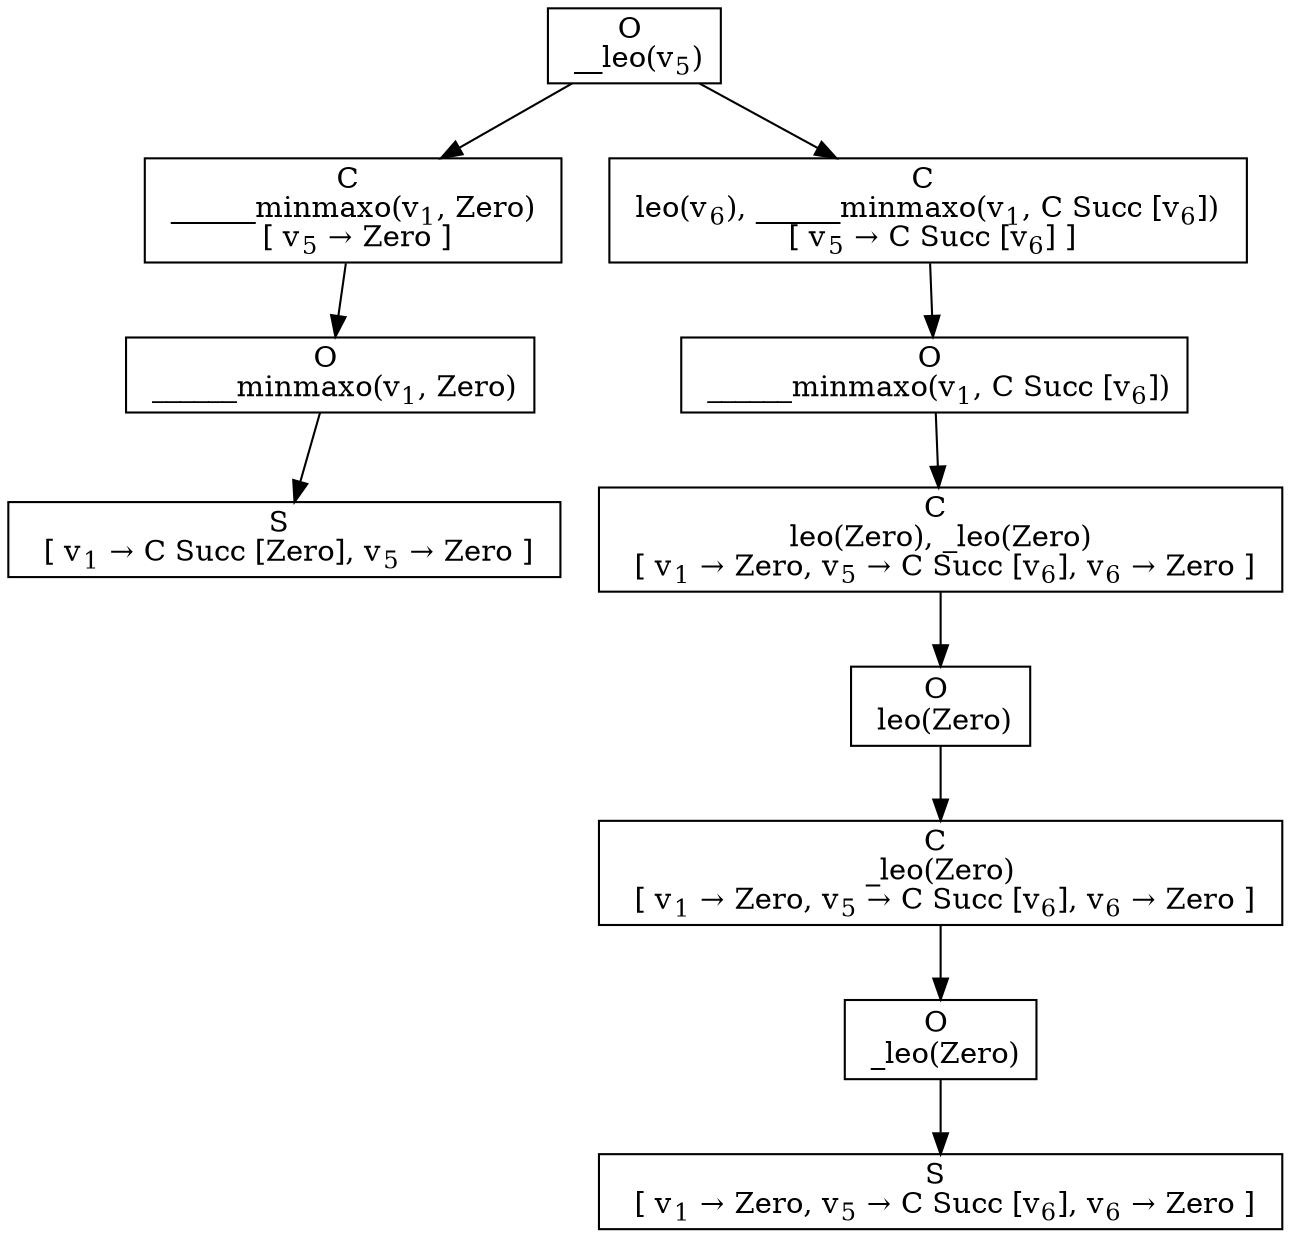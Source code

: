 digraph {
    graph [rankdir=TB
          ,bgcolor=transparent];
    node [shape=box
         ,fillcolor=white
         ,style=filled];
    0 [label=<O <BR/> __leo(v<SUB>5</SUB>)>];
    1 [label=<C <BR/> ______minmaxo(v<SUB>1</SUB>, Zero) <BR/>  [ v<SUB>5</SUB> &rarr; Zero ] >];
    2 [label=<C <BR/> leo(v<SUB>6</SUB>), ______minmaxo(v<SUB>1</SUB>, C Succ [v<SUB>6</SUB>]) <BR/>  [ v<SUB>5</SUB> &rarr; C Succ [v<SUB>6</SUB>] ] >];
    3 [label=<O <BR/> ______minmaxo(v<SUB>1</SUB>, Zero)>];
    4 [label=<S <BR/>  [ v<SUB>1</SUB> &rarr; C Succ [Zero], v<SUB>5</SUB> &rarr; Zero ] >];
    5 [label=<O <BR/> ______minmaxo(v<SUB>1</SUB>, C Succ [v<SUB>6</SUB>])>];
    6 [label=<C <BR/> leo(Zero), _leo(Zero) <BR/>  [ v<SUB>1</SUB> &rarr; Zero, v<SUB>5</SUB> &rarr; C Succ [v<SUB>6</SUB>], v<SUB>6</SUB> &rarr; Zero ] >];
    7 [label=<O <BR/> leo(Zero)>];
    8 [label=<C <BR/> _leo(Zero) <BR/>  [ v<SUB>1</SUB> &rarr; Zero, v<SUB>5</SUB> &rarr; C Succ [v<SUB>6</SUB>], v<SUB>6</SUB> &rarr; Zero ] >];
    9 [label=<O <BR/> _leo(Zero)>];
    10 [label=<S <BR/>  [ v<SUB>1</SUB> &rarr; Zero, v<SUB>5</SUB> &rarr; C Succ [v<SUB>6</SUB>], v<SUB>6</SUB> &rarr; Zero ] >];
    0 -> 1 [label=""];
    0 -> 2 [label=""];
    1 -> 3 [label=""];
    2 -> 5 [label=""];
    3 -> 4 [label=""];
    5 -> 6 [label=""];
    6 -> 7 [label=""];
    7 -> 8 [label=""];
    8 -> 9 [label=""];
    9 -> 10 [label=""];
}